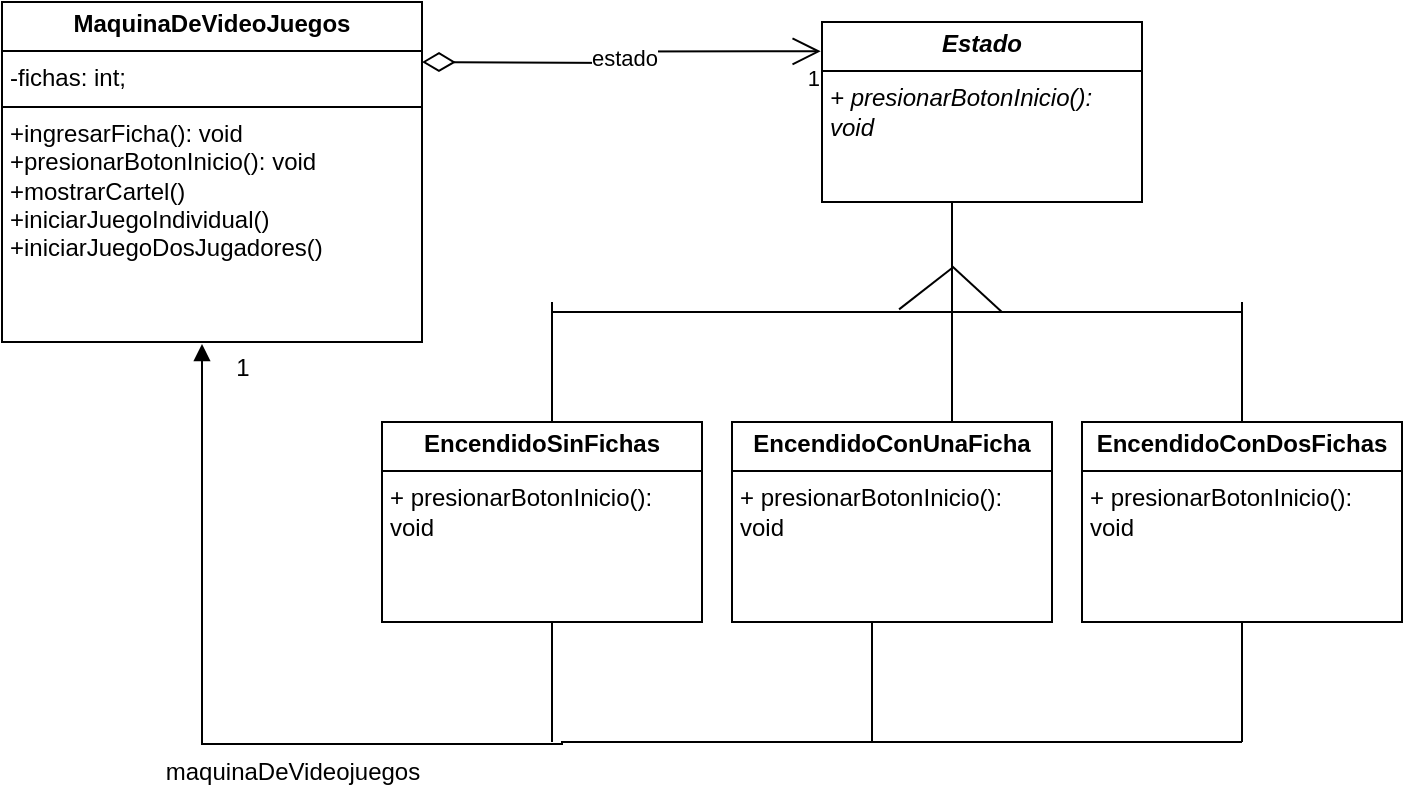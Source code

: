 <mxfile version="27.1.1">
  <diagram name="Page-1" id="meH-gQ8FSw_trbwHN2um">
    <mxGraphModel dx="638" dy="450" grid="1" gridSize="10" guides="1" tooltips="1" connect="1" arrows="1" fold="1" page="1" pageScale="1" pageWidth="850" pageHeight="1100" math="0" shadow="0">
      <root>
        <mxCell id="0" />
        <mxCell id="1" parent="0" />
        <mxCell id="KSmkToWKg9HvMX0Duk1g-5" value="&lt;p style=&quot;margin:0px;margin-top:4px;text-align:center;&quot;&gt;&lt;b&gt;&lt;i&gt;Estado&lt;/i&gt;&lt;/b&gt;&lt;/p&gt;&lt;hr size=&quot;1&quot; style=&quot;border-style:solid;&quot;&gt;&lt;p style=&quot;margin:0px;margin-left:4px;&quot;&gt;&lt;i&gt;+ presionarBotonInicio(): void&lt;/i&gt;&lt;/p&gt;" style="verticalAlign=top;align=left;overflow=fill;html=1;whiteSpace=wrap;" vertex="1" parent="1">
          <mxGeometry x="470" y="50" width="160" height="90" as="geometry" />
        </mxCell>
        <mxCell id="KSmkToWKg9HvMX0Duk1g-6" value="&lt;p style=&quot;margin:0px;margin-top:4px;text-align:center;&quot;&gt;&lt;b&gt;EncendidoSinFichas&lt;/b&gt;&lt;/p&gt;&lt;hr size=&quot;1&quot; style=&quot;border-style:solid;&quot;&gt;&lt;p style=&quot;margin:0px;margin-left:4px;&quot;&gt;&lt;/p&gt;&lt;p style=&quot;margin:0px;margin-left:4px;&quot;&gt;+ presionarBotonInicio(): void&lt;/p&gt;" style="verticalAlign=top;align=left;overflow=fill;html=1;whiteSpace=wrap;" vertex="1" parent="1">
          <mxGeometry x="250" y="250" width="160" height="100" as="geometry" />
        </mxCell>
        <mxCell id="KSmkToWKg9HvMX0Duk1g-7" value="&lt;p style=&quot;margin:0px;margin-top:4px;text-align:center;&quot;&gt;&lt;b&gt;MaquinaDeVideoJuegos&lt;/b&gt;&lt;/p&gt;&lt;hr size=&quot;1&quot; style=&quot;border-style:solid;&quot;&gt;&lt;p style=&quot;margin:0px;margin-left:4px;&quot;&gt;-fichas: int;&lt;/p&gt;&lt;hr size=&quot;1&quot; style=&quot;border-style:solid;&quot;&gt;&lt;p style=&quot;margin:0px;margin-left:4px;&quot;&gt;&lt;span style=&quot;background-color: transparent; color: light-dark(rgb(0, 0, 0), rgb(255, 255, 255));&quot;&gt;+ingresarFicha(): void&lt;/span&gt;&lt;/p&gt;&lt;p style=&quot;margin:0px;margin-left:4px;&quot;&gt;+presionarBotonInicio(): void&lt;/p&gt;&lt;p style=&quot;margin:0px;margin-left:4px;&quot;&gt;+mostrarCartel()&lt;/p&gt;&lt;p style=&quot;margin:0px;margin-left:4px;&quot;&gt;+iniciarJuegoIndividual(&lt;span style=&quot;background-color: transparent; color: light-dark(rgb(0, 0, 0), rgb(255, 255, 255));&quot;&gt;)&lt;/span&gt;&lt;/p&gt;&lt;p style=&quot;margin:0px;margin-left:4px;&quot;&gt;&lt;span style=&quot;background-color: transparent; color: light-dark(rgb(0, 0, 0), rgb(255, 255, 255));&quot;&gt;+&lt;/span&gt;&lt;span style=&quot;background-color: transparent; color: light-dark(rgb(0, 0, 0), rgb(255, 255, 255));&quot;&gt;iniciarJuegoDosJugadores()&lt;/span&gt;&lt;/p&gt;&lt;p style=&quot;margin:0px;margin-left:4px;&quot;&gt;&lt;br&gt;&lt;/p&gt;&lt;p style=&quot;margin:0px;margin-left:4px;&quot;&gt;&lt;span style=&quot;background-color: transparent; color: light-dark(rgb(0, 0, 0), rgb(255, 255, 255));&quot;&gt;&lt;br&gt;&lt;/span&gt;&lt;/p&gt;" style="verticalAlign=top;align=left;overflow=fill;html=1;whiteSpace=wrap;" vertex="1" parent="1">
          <mxGeometry x="60" y="40" width="210" height="170" as="geometry" />
        </mxCell>
        <mxCell id="KSmkToWKg9HvMX0Duk1g-10" value="estado" style="endArrow=open;html=1;endSize=12;startArrow=diamondThin;startSize=14;startFill=0;edgeStyle=orthogonalEdgeStyle;rounded=0;entryX=-0.004;entryY=0.163;entryDx=0;entryDy=0;entryPerimeter=0;" edge="1" parent="1" target="KSmkToWKg9HvMX0Duk1g-5">
          <mxGeometry x="0.004" relative="1" as="geometry">
            <mxPoint x="270" y="70" as="sourcePoint" />
            <mxPoint x="430" y="70" as="targetPoint" />
            <mxPoint as="offset" />
          </mxGeometry>
        </mxCell>
        <mxCell id="KSmkToWKg9HvMX0Duk1g-12" value="1" style="edgeLabel;resizable=0;html=1;align=right;verticalAlign=top;" connectable="0" vertex="1" parent="KSmkToWKg9HvMX0Duk1g-10">
          <mxGeometry x="1" relative="1" as="geometry" />
        </mxCell>
        <mxCell id="KSmkToWKg9HvMX0Duk1g-13" value="&lt;p style=&quot;margin:0px;margin-top:4px;text-align:center;&quot;&gt;&lt;b&gt;EncendidoConUnaFicha&lt;/b&gt;&lt;/p&gt;&lt;hr size=&quot;1&quot; style=&quot;border-style:solid;&quot;&gt;&lt;p style=&quot;margin:0px;margin-left:4px;&quot;&gt;&lt;/p&gt;&lt;p style=&quot;margin:0px;margin-left:4px;&quot;&gt;+ presionarBotonInicio(): void&lt;/p&gt;&lt;p style=&quot;margin:0px;margin-left:4px;&quot;&gt;&lt;br&gt;&lt;/p&gt;" style="verticalAlign=top;align=left;overflow=fill;html=1;whiteSpace=wrap;" vertex="1" parent="1">
          <mxGeometry x="425" y="250" width="160" height="100" as="geometry" />
        </mxCell>
        <mxCell id="KSmkToWKg9HvMX0Duk1g-14" value="&lt;p style=&quot;margin:0px;margin-top:4px;text-align:center;&quot;&gt;&lt;b&gt;EncendidoConDosFichas&lt;/b&gt;&lt;/p&gt;&lt;hr size=&quot;1&quot; style=&quot;border-style:solid;&quot;&gt;&lt;p style=&quot;margin:0px;margin-left:4px;&quot;&gt;+ presionarBotonInicio(): void&lt;/p&gt;&lt;p style=&quot;margin:0px;margin-left:4px;&quot;&gt;&lt;br&gt;&lt;/p&gt;" style="verticalAlign=top;align=left;overflow=fill;html=1;whiteSpace=wrap;" vertex="1" parent="1">
          <mxGeometry x="600" y="250" width="160" height="100" as="geometry" />
        </mxCell>
        <mxCell id="KSmkToWKg9HvMX0Duk1g-26" value="" style="line;strokeWidth=1;fillColor=none;align=left;verticalAlign=middle;spacingTop=-1;spacingLeft=3;spacingRight=3;rotatable=0;labelPosition=right;points=[];portConstraint=eastwest;strokeColor=inherit;direction=south;" vertex="1" parent="1">
          <mxGeometry x="460" y="350" width="70" height="60" as="geometry" />
        </mxCell>
        <mxCell id="KSmkToWKg9HvMX0Duk1g-27" value="" style="line;strokeWidth=1;fillColor=none;align=left;verticalAlign=middle;spacingTop=-1;spacingLeft=3;spacingRight=3;rotatable=0;labelPosition=right;points=[];portConstraint=eastwest;strokeColor=inherit;direction=south;" vertex="1" parent="1">
          <mxGeometry x="500" y="140" width="70" height="110" as="geometry" />
        </mxCell>
        <mxCell id="KSmkToWKg9HvMX0Duk1g-30" value="" style="endArrow=block;endFill=1;html=1;edgeStyle=orthogonalEdgeStyle;align=left;verticalAlign=top;rounded=0;exitX=1;exitY=0.5;exitDx=0;exitDy=0;exitPerimeter=0;" edge="1" parent="1" source="KSmkToWKg9HvMX0Duk1g-35">
          <mxGeometry x="-1" relative="1" as="geometry">
            <mxPoint x="290" y="410" as="sourcePoint" />
            <mxPoint x="160" y="211" as="targetPoint" />
            <Array as="points">
              <mxPoint x="340" y="410" />
              <mxPoint x="340" y="411" />
              <mxPoint x="160" y="411" />
            </Array>
          </mxGeometry>
        </mxCell>
        <mxCell id="KSmkToWKg9HvMX0Duk1g-33" value="maquinaDeVideojuegos" style="text;html=1;align=center;verticalAlign=middle;resizable=0;points=[];autosize=1;strokeColor=none;fillColor=none;" vertex="1" parent="1">
          <mxGeometry x="130" y="410" width="150" height="30" as="geometry" />
        </mxCell>
        <mxCell id="KSmkToWKg9HvMX0Duk1g-34" value="1" style="text;html=1;align=center;verticalAlign=middle;resizable=0;points=[];autosize=1;strokeColor=none;fillColor=none;" vertex="1" parent="1">
          <mxGeometry x="165" y="208" width="30" height="30" as="geometry" />
        </mxCell>
        <mxCell id="KSmkToWKg9HvMX0Duk1g-35" value="" style="line;strokeWidth=1;fillColor=none;align=left;verticalAlign=middle;spacingTop=-1;spacingLeft=3;spacingRight=3;rotatable=0;labelPosition=right;points=[];portConstraint=eastwest;strokeColor=inherit;direction=south;" vertex="1" parent="1">
          <mxGeometry x="645" y="350" width="70" height="60" as="geometry" />
        </mxCell>
        <mxCell id="KSmkToWKg9HvMX0Duk1g-36" value="" style="line;strokeWidth=1;fillColor=none;align=left;verticalAlign=middle;spacingTop=-1;spacingLeft=3;spacingRight=3;rotatable=0;labelPosition=right;points=[];portConstraint=eastwest;strokeColor=inherit;direction=south;" vertex="1" parent="1">
          <mxGeometry x="300" y="350" width="70" height="60" as="geometry" />
        </mxCell>
        <mxCell id="KSmkToWKg9HvMX0Duk1g-37" value="" style="line;strokeWidth=1;fillColor=none;align=left;verticalAlign=middle;spacingTop=-1;spacingLeft=3;spacingRight=3;rotatable=0;labelPosition=right;points=[];portConstraint=eastwest;strokeColor=inherit;direction=south;" vertex="1" parent="1">
          <mxGeometry x="645" y="190" width="70" height="60" as="geometry" />
        </mxCell>
        <mxCell id="KSmkToWKg9HvMX0Duk1g-38" value="" style="line;strokeWidth=1;fillColor=none;align=left;verticalAlign=middle;spacingTop=-1;spacingLeft=3;spacingRight=3;rotatable=0;labelPosition=right;points=[];portConstraint=eastwest;strokeColor=inherit;direction=south;" vertex="1" parent="1">
          <mxGeometry x="300" y="190" width="70" height="60" as="geometry" />
        </mxCell>
        <mxCell id="KSmkToWKg9HvMX0Duk1g-39" value="" style="line;strokeWidth=1;fillColor=none;align=left;verticalAlign=middle;spacingTop=-1;spacingLeft=3;spacingRight=3;rotatable=0;labelPosition=right;points=[];portConstraint=eastwest;strokeColor=inherit;direction=west;" vertex="1" parent="1">
          <mxGeometry x="335" y="160" width="345" height="70" as="geometry" />
        </mxCell>
        <mxCell id="KSmkToWKg9HvMX0Duk1g-42" value="" style="endArrow=none;html=1;rounded=0;entryX=0.3;entryY=0.499;entryDx=0;entryDy=0;entryPerimeter=0;exitX=0.497;exitY=0.519;exitDx=0;exitDy=0;exitPerimeter=0;" edge="1" parent="1" source="KSmkToWKg9HvMX0Duk1g-39" target="KSmkToWKg9HvMX0Duk1g-27">
          <mxGeometry width="50" height="50" relative="1" as="geometry">
            <mxPoint x="507.5" y="200" as="sourcePoint" />
            <mxPoint x="530" y="180" as="targetPoint" />
          </mxGeometry>
        </mxCell>
        <mxCell id="KSmkToWKg9HvMX0Duk1g-43" value="" style="endArrow=none;html=1;rounded=0;entryX=0.292;entryY=0.499;entryDx=0;entryDy=0;entryPerimeter=0;exitX=0.348;exitY=0.5;exitDx=0;exitDy=0;exitPerimeter=0;" edge="1" parent="1" source="KSmkToWKg9HvMX0Duk1g-39" target="KSmkToWKg9HvMX0Duk1g-27">
          <mxGeometry width="50" height="50" relative="1" as="geometry">
            <mxPoint x="563" y="193" as="sourcePoint" />
            <mxPoint x="537" y="180" as="targetPoint" />
          </mxGeometry>
        </mxCell>
      </root>
    </mxGraphModel>
  </diagram>
</mxfile>
